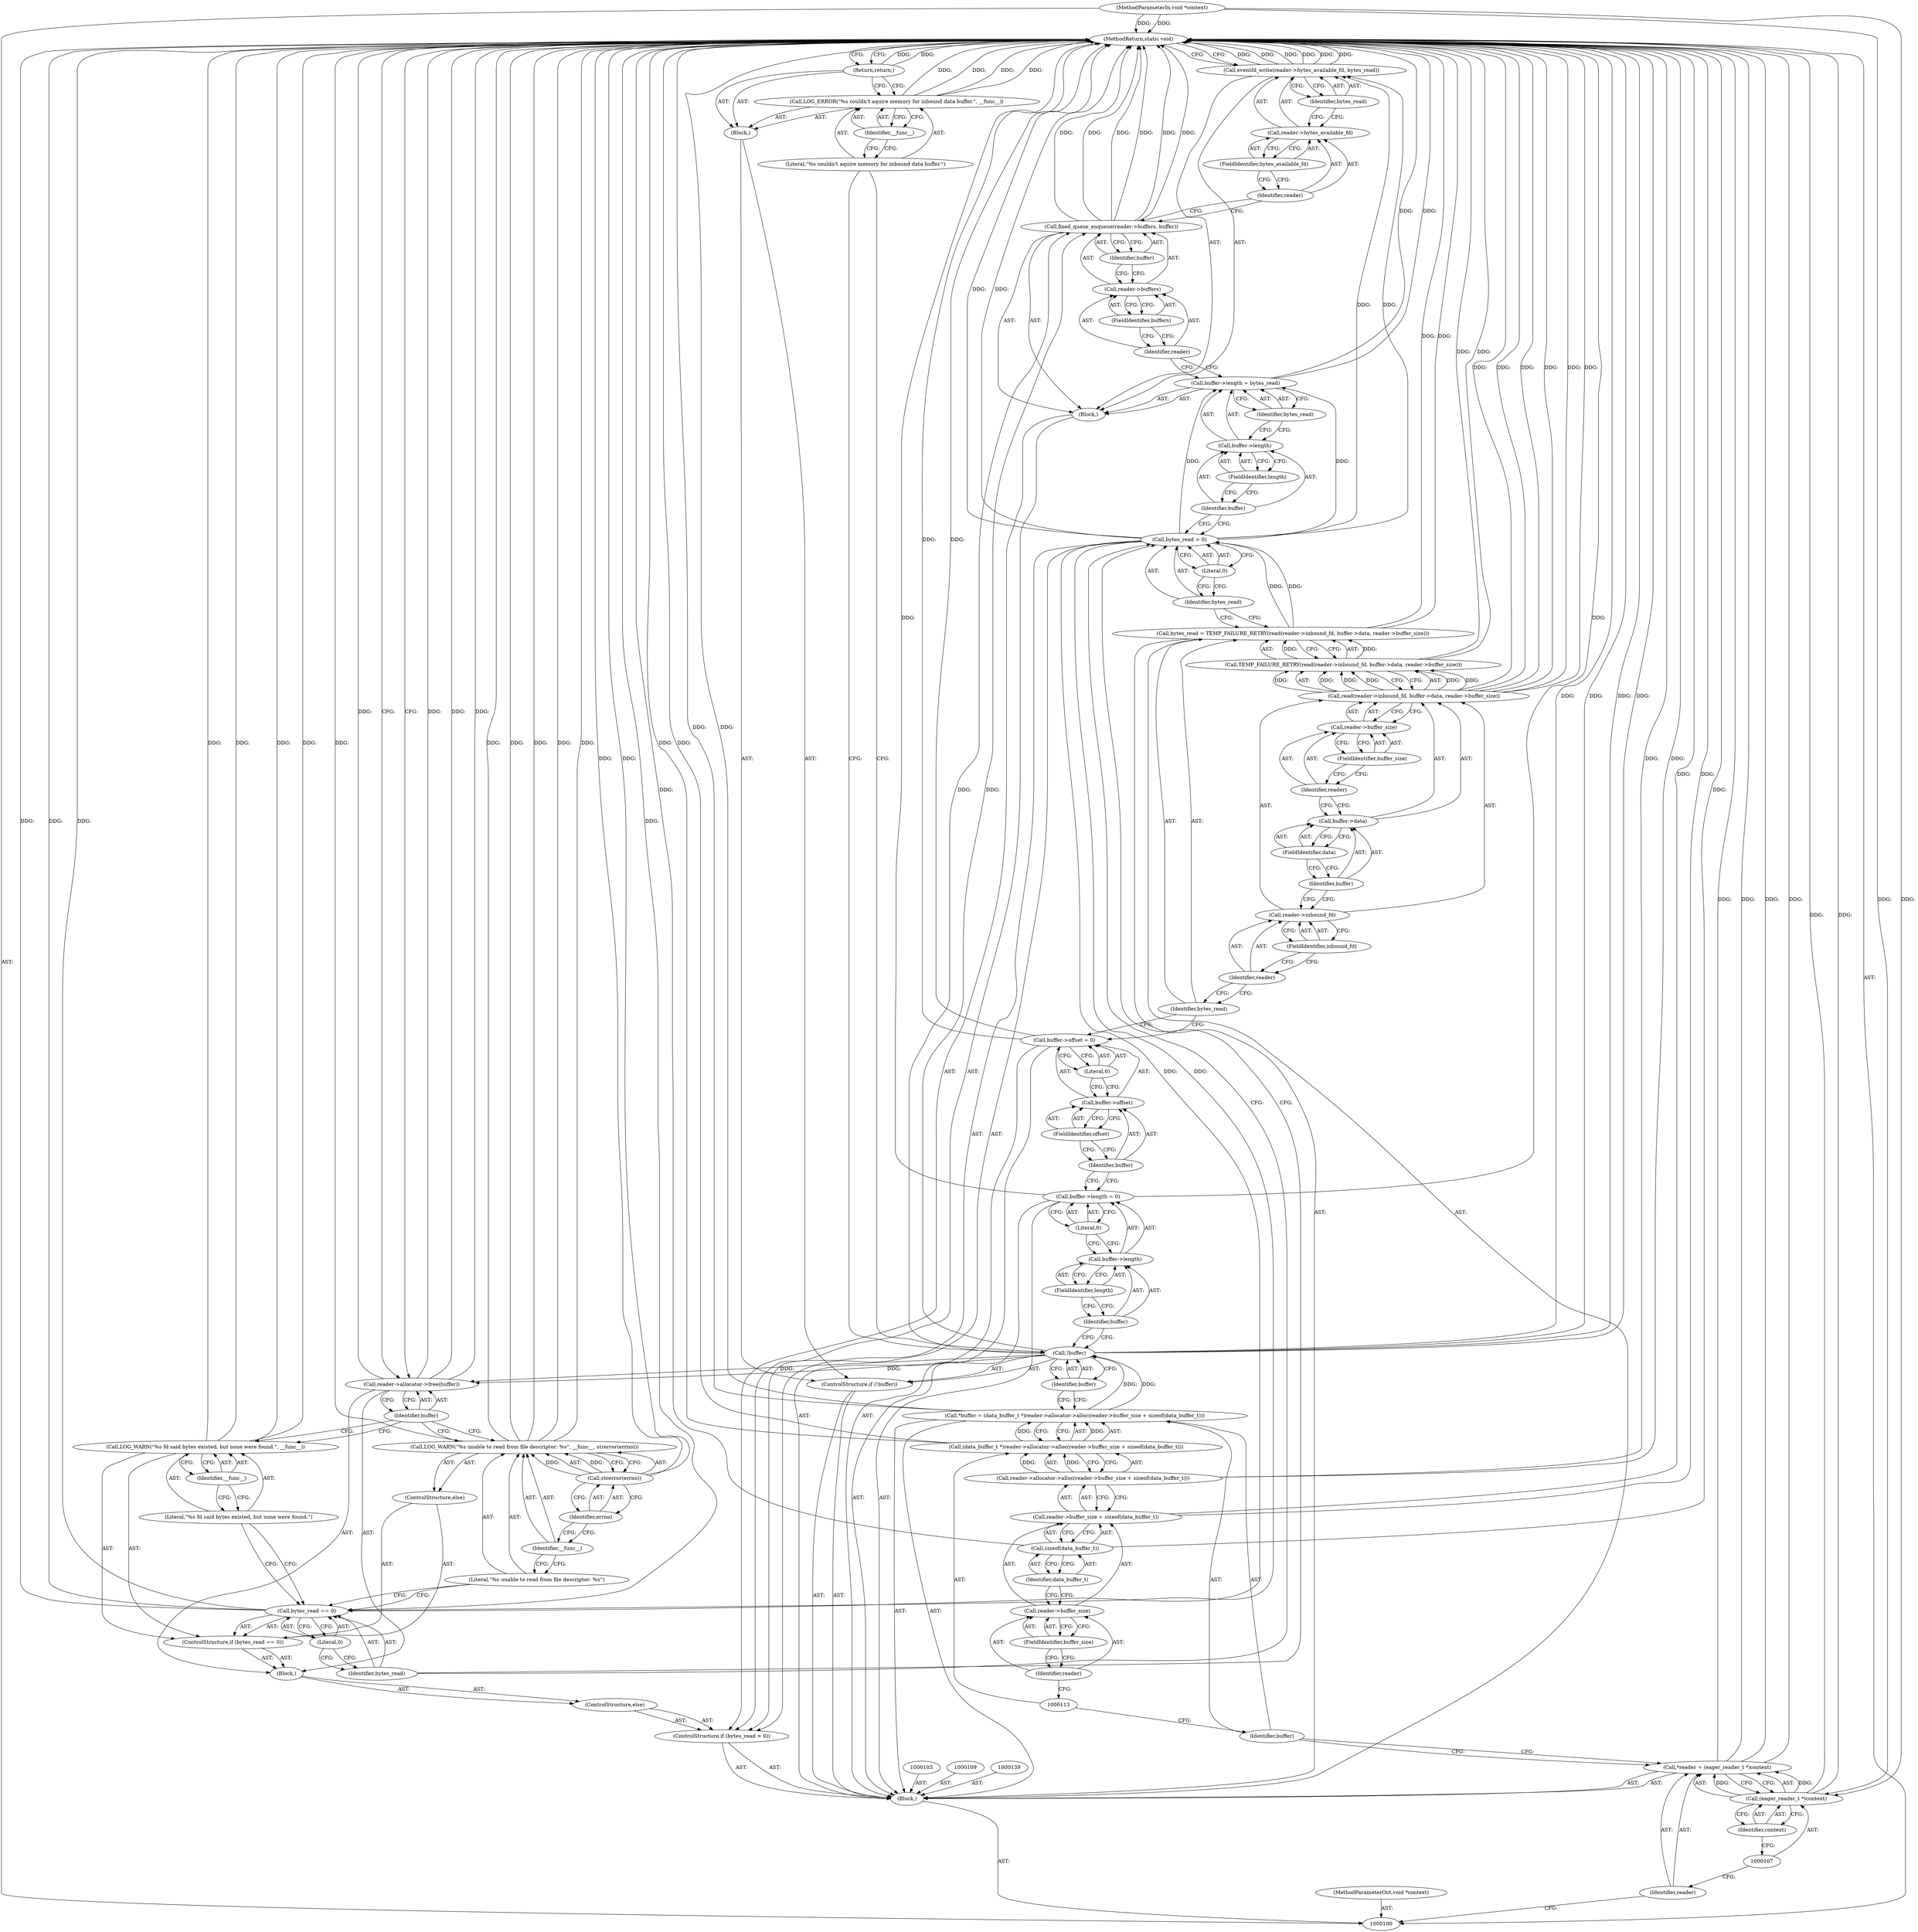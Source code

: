 digraph "0_Android_472271b153c5dc53c28beac55480a8d8434b2d5c_58" {
"1000190" [label="(MethodReturn,static void)"];
"1000101" [label="(MethodParameterIn,void *context)"];
"1000281" [label="(MethodParameterOut,void *context)"];
"1000102" [label="(Block,)"];
"1000132" [label="(FieldIdentifier,length)"];
"1000133" [label="(Literal,0)"];
"1000129" [label="(Call,buffer->length = 0)"];
"1000130" [label="(Call,buffer->length)"];
"1000131" [label="(Identifier,buffer)"];
"1000137" [label="(FieldIdentifier,offset)"];
"1000138" [label="(Literal,0)"];
"1000134" [label="(Call,buffer->offset = 0)"];
"1000135" [label="(Call,buffer->offset)"];
"1000136" [label="(Identifier,buffer)"];
"1000142" [label="(Call,TEMP_FAILURE_RETRY(read(reader->inbound_fd, buffer->data, reader->buffer_size)))"];
"1000143" [label="(Call,read(reader->inbound_fd, buffer->data, reader->buffer_size))"];
"1000144" [label="(Call,reader->inbound_fd)"];
"1000145" [label="(Identifier,reader)"];
"1000146" [label="(FieldIdentifier,inbound_fd)"];
"1000140" [label="(Call,bytes_read = TEMP_FAILURE_RETRY(read(reader->inbound_fd, buffer->data, reader->buffer_size)))"];
"1000141" [label="(Identifier,bytes_read)"];
"1000147" [label="(Call,buffer->data)"];
"1000148" [label="(Identifier,buffer)"];
"1000149" [label="(FieldIdentifier,data)"];
"1000150" [label="(Call,reader->buffer_size)"];
"1000151" [label="(Identifier,reader)"];
"1000152" [label="(FieldIdentifier,buffer_size)"];
"1000156" [label="(Literal,0)"];
"1000157" [label="(Block,)"];
"1000153" [label="(ControlStructure,if (bytes_read > 0))"];
"1000154" [label="(Call,bytes_read > 0)"];
"1000155" [label="(Identifier,bytes_read)"];
"1000161" [label="(FieldIdentifier,length)"];
"1000162" [label="(Identifier,bytes_read)"];
"1000158" [label="(Call,buffer->length = bytes_read)"];
"1000159" [label="(Call,buffer->length)"];
"1000160" [label="(Identifier,buffer)"];
"1000164" [label="(Call,reader->buffers)"];
"1000165" [label="(Identifier,reader)"];
"1000166" [label="(FieldIdentifier,buffers)"];
"1000163" [label="(Call,fixed_queue_enqueue(reader->buffers, buffer))"];
"1000167" [label="(Identifier,buffer)"];
"1000169" [label="(Call,reader->bytes_available_fd)"];
"1000170" [label="(Identifier,reader)"];
"1000171" [label="(FieldIdentifier,bytes_available_fd)"];
"1000168" [label="(Call,eventfd_write(reader->bytes_available_fd, bytes_read))"];
"1000172" [label="(Identifier,bytes_read)"];
"1000104" [label="(Call,*reader = (eager_reader_t *)context)"];
"1000105" [label="(Identifier,reader)"];
"1000106" [label="(Call,(eager_reader_t *)context)"];
"1000108" [label="(Identifier,context)"];
"1000173" [label="(ControlStructure,else)"];
"1000174" [label="(Block,)"];
"1000175" [label="(ControlStructure,if (bytes_read == 0))"];
"1000178" [label="(Literal,0)"];
"1000176" [label="(Call,bytes_read == 0)"];
"1000177" [label="(Identifier,bytes_read)"];
"1000180" [label="(Literal,\"%s fd said bytes existed, but none were found.\")"];
"1000179" [label="(Call,LOG_WARN(\"%s fd said bytes existed, but none were found.\", __func__))"];
"1000181" [label="(Identifier,__func__)"];
"1000182" [label="(ControlStructure,else)"];
"1000184" [label="(Literal,\"%s unable to read from file descriptor: %s\")"];
"1000183" [label="(Call,LOG_WARN(\"%s unable to read from file descriptor: %s\", __func__, strerror(errno)))"];
"1000185" [label="(Identifier,__func__)"];
"1000186" [label="(Call,strerror(errno))"];
"1000187" [label="(Identifier,errno)"];
"1000189" [label="(Identifier,buffer)"];
"1000188" [label="(Call,reader->allocator->free(buffer))"];
"1000110" [label="(Call,*buffer = (data_buffer_t *)reader->allocator->alloc(reader->buffer_size + sizeof(data_buffer_t)))"];
"1000111" [label="(Identifier,buffer)"];
"1000112" [label="(Call,(data_buffer_t *)reader->allocator->alloc(reader->buffer_size + sizeof(data_buffer_t)))"];
"1000114" [label="(Call,reader->allocator->alloc(reader->buffer_size + sizeof(data_buffer_t)))"];
"1000115" [label="(Call,reader->buffer_size + sizeof(data_buffer_t))"];
"1000116" [label="(Call,reader->buffer_size)"];
"1000117" [label="(Identifier,reader)"];
"1000118" [label="(FieldIdentifier,buffer_size)"];
"1000119" [label="(Call,sizeof(data_buffer_t))"];
"1000120" [label="(Identifier,data_buffer_t)"];
"1000121" [label="(ControlStructure,if (!buffer))"];
"1000124" [label="(Block,)"];
"1000122" [label="(Call,!buffer)"];
"1000123" [label="(Identifier,buffer)"];
"1000126" [label="(Literal,\"%s couldn't aquire memory for inbound data buffer.\")"];
"1000125" [label="(Call,LOG_ERROR(\"%s couldn't aquire memory for inbound data buffer.\", __func__))"];
"1000127" [label="(Identifier,__func__)"];
"1000128" [label="(Return,return;)"];
"1000190" -> "1000100"  [label="AST: "];
"1000190" -> "1000128"  [label="CFG: "];
"1000190" -> "1000168"  [label="CFG: "];
"1000190" -> "1000188"  [label="CFG: "];
"1000128" -> "1000190"  [label="DDG: "];
"1000125" -> "1000190"  [label="DDG: "];
"1000125" -> "1000190"  [label="DDG: "];
"1000106" -> "1000190"  [label="DDG: "];
"1000183" -> "1000190"  [label="DDG: "];
"1000183" -> "1000190"  [label="DDG: "];
"1000183" -> "1000190"  [label="DDG: "];
"1000168" -> "1000190"  [label="DDG: "];
"1000168" -> "1000190"  [label="DDG: "];
"1000168" -> "1000190"  [label="DDG: "];
"1000104" -> "1000190"  [label="DDG: "];
"1000104" -> "1000190"  [label="DDG: "];
"1000122" -> "1000190"  [label="DDG: "];
"1000122" -> "1000190"  [label="DDG: "];
"1000179" -> "1000190"  [label="DDG: "];
"1000179" -> "1000190"  [label="DDG: "];
"1000114" -> "1000190"  [label="DDG: "];
"1000176" -> "1000190"  [label="DDG: "];
"1000176" -> "1000190"  [label="DDG: "];
"1000110" -> "1000190"  [label="DDG: "];
"1000154" -> "1000190"  [label="DDG: "];
"1000163" -> "1000190"  [label="DDG: "];
"1000163" -> "1000190"  [label="DDG: "];
"1000163" -> "1000190"  [label="DDG: "];
"1000188" -> "1000190"  [label="DDG: "];
"1000188" -> "1000190"  [label="DDG: "];
"1000158" -> "1000190"  [label="DDG: "];
"1000129" -> "1000190"  [label="DDG: "];
"1000186" -> "1000190"  [label="DDG: "];
"1000140" -> "1000190"  [label="DDG: "];
"1000112" -> "1000190"  [label="DDG: "];
"1000143" -> "1000190"  [label="DDG: "];
"1000143" -> "1000190"  [label="DDG: "];
"1000143" -> "1000190"  [label="DDG: "];
"1000134" -> "1000190"  [label="DDG: "];
"1000101" -> "1000190"  [label="DDG: "];
"1000119" -> "1000190"  [label="DDG: "];
"1000142" -> "1000190"  [label="DDG: "];
"1000115" -> "1000190"  [label="DDG: "];
"1000101" -> "1000100"  [label="AST: "];
"1000101" -> "1000190"  [label="DDG: "];
"1000101" -> "1000106"  [label="DDG: "];
"1000281" -> "1000100"  [label="AST: "];
"1000102" -> "1000100"  [label="AST: "];
"1000103" -> "1000102"  [label="AST: "];
"1000104" -> "1000102"  [label="AST: "];
"1000109" -> "1000102"  [label="AST: "];
"1000110" -> "1000102"  [label="AST: "];
"1000121" -> "1000102"  [label="AST: "];
"1000129" -> "1000102"  [label="AST: "];
"1000134" -> "1000102"  [label="AST: "];
"1000139" -> "1000102"  [label="AST: "];
"1000140" -> "1000102"  [label="AST: "];
"1000153" -> "1000102"  [label="AST: "];
"1000132" -> "1000130"  [label="AST: "];
"1000132" -> "1000131"  [label="CFG: "];
"1000130" -> "1000132"  [label="CFG: "];
"1000133" -> "1000129"  [label="AST: "];
"1000133" -> "1000130"  [label="CFG: "];
"1000129" -> "1000133"  [label="CFG: "];
"1000129" -> "1000102"  [label="AST: "];
"1000129" -> "1000133"  [label="CFG: "];
"1000130" -> "1000129"  [label="AST: "];
"1000133" -> "1000129"  [label="AST: "];
"1000136" -> "1000129"  [label="CFG: "];
"1000129" -> "1000190"  [label="DDG: "];
"1000130" -> "1000129"  [label="AST: "];
"1000130" -> "1000132"  [label="CFG: "];
"1000131" -> "1000130"  [label="AST: "];
"1000132" -> "1000130"  [label="AST: "];
"1000133" -> "1000130"  [label="CFG: "];
"1000131" -> "1000130"  [label="AST: "];
"1000131" -> "1000122"  [label="CFG: "];
"1000132" -> "1000131"  [label="CFG: "];
"1000137" -> "1000135"  [label="AST: "];
"1000137" -> "1000136"  [label="CFG: "];
"1000135" -> "1000137"  [label="CFG: "];
"1000138" -> "1000134"  [label="AST: "];
"1000138" -> "1000135"  [label="CFG: "];
"1000134" -> "1000138"  [label="CFG: "];
"1000134" -> "1000102"  [label="AST: "];
"1000134" -> "1000138"  [label="CFG: "];
"1000135" -> "1000134"  [label="AST: "];
"1000138" -> "1000134"  [label="AST: "];
"1000141" -> "1000134"  [label="CFG: "];
"1000134" -> "1000190"  [label="DDG: "];
"1000135" -> "1000134"  [label="AST: "];
"1000135" -> "1000137"  [label="CFG: "];
"1000136" -> "1000135"  [label="AST: "];
"1000137" -> "1000135"  [label="AST: "];
"1000138" -> "1000135"  [label="CFG: "];
"1000136" -> "1000135"  [label="AST: "];
"1000136" -> "1000129"  [label="CFG: "];
"1000137" -> "1000136"  [label="CFG: "];
"1000142" -> "1000140"  [label="AST: "];
"1000142" -> "1000143"  [label="CFG: "];
"1000143" -> "1000142"  [label="AST: "];
"1000140" -> "1000142"  [label="CFG: "];
"1000142" -> "1000190"  [label="DDG: "];
"1000142" -> "1000140"  [label="DDG: "];
"1000143" -> "1000142"  [label="DDG: "];
"1000143" -> "1000142"  [label="DDG: "];
"1000143" -> "1000142"  [label="DDG: "];
"1000143" -> "1000142"  [label="AST: "];
"1000143" -> "1000150"  [label="CFG: "];
"1000144" -> "1000143"  [label="AST: "];
"1000147" -> "1000143"  [label="AST: "];
"1000150" -> "1000143"  [label="AST: "];
"1000142" -> "1000143"  [label="CFG: "];
"1000143" -> "1000190"  [label="DDG: "];
"1000143" -> "1000190"  [label="DDG: "];
"1000143" -> "1000190"  [label="DDG: "];
"1000143" -> "1000142"  [label="DDG: "];
"1000143" -> "1000142"  [label="DDG: "];
"1000143" -> "1000142"  [label="DDG: "];
"1000144" -> "1000143"  [label="AST: "];
"1000144" -> "1000146"  [label="CFG: "];
"1000145" -> "1000144"  [label="AST: "];
"1000146" -> "1000144"  [label="AST: "];
"1000148" -> "1000144"  [label="CFG: "];
"1000145" -> "1000144"  [label="AST: "];
"1000145" -> "1000141"  [label="CFG: "];
"1000146" -> "1000145"  [label="CFG: "];
"1000146" -> "1000144"  [label="AST: "];
"1000146" -> "1000145"  [label="CFG: "];
"1000144" -> "1000146"  [label="CFG: "];
"1000140" -> "1000102"  [label="AST: "];
"1000140" -> "1000142"  [label="CFG: "];
"1000141" -> "1000140"  [label="AST: "];
"1000142" -> "1000140"  [label="AST: "];
"1000155" -> "1000140"  [label="CFG: "];
"1000140" -> "1000190"  [label="DDG: "];
"1000142" -> "1000140"  [label="DDG: "];
"1000140" -> "1000154"  [label="DDG: "];
"1000141" -> "1000140"  [label="AST: "];
"1000141" -> "1000134"  [label="CFG: "];
"1000145" -> "1000141"  [label="CFG: "];
"1000147" -> "1000143"  [label="AST: "];
"1000147" -> "1000149"  [label="CFG: "];
"1000148" -> "1000147"  [label="AST: "];
"1000149" -> "1000147"  [label="AST: "];
"1000151" -> "1000147"  [label="CFG: "];
"1000148" -> "1000147"  [label="AST: "];
"1000148" -> "1000144"  [label="CFG: "];
"1000149" -> "1000148"  [label="CFG: "];
"1000149" -> "1000147"  [label="AST: "];
"1000149" -> "1000148"  [label="CFG: "];
"1000147" -> "1000149"  [label="CFG: "];
"1000150" -> "1000143"  [label="AST: "];
"1000150" -> "1000152"  [label="CFG: "];
"1000151" -> "1000150"  [label="AST: "];
"1000152" -> "1000150"  [label="AST: "];
"1000143" -> "1000150"  [label="CFG: "];
"1000151" -> "1000150"  [label="AST: "];
"1000151" -> "1000147"  [label="CFG: "];
"1000152" -> "1000151"  [label="CFG: "];
"1000152" -> "1000150"  [label="AST: "];
"1000152" -> "1000151"  [label="CFG: "];
"1000150" -> "1000152"  [label="CFG: "];
"1000156" -> "1000154"  [label="AST: "];
"1000156" -> "1000155"  [label="CFG: "];
"1000154" -> "1000156"  [label="CFG: "];
"1000157" -> "1000153"  [label="AST: "];
"1000158" -> "1000157"  [label="AST: "];
"1000163" -> "1000157"  [label="AST: "];
"1000168" -> "1000157"  [label="AST: "];
"1000153" -> "1000102"  [label="AST: "];
"1000154" -> "1000153"  [label="AST: "];
"1000157" -> "1000153"  [label="AST: "];
"1000173" -> "1000153"  [label="AST: "];
"1000154" -> "1000153"  [label="AST: "];
"1000154" -> "1000156"  [label="CFG: "];
"1000155" -> "1000154"  [label="AST: "];
"1000156" -> "1000154"  [label="AST: "];
"1000160" -> "1000154"  [label="CFG: "];
"1000177" -> "1000154"  [label="CFG: "];
"1000154" -> "1000190"  [label="DDG: "];
"1000140" -> "1000154"  [label="DDG: "];
"1000154" -> "1000158"  [label="DDG: "];
"1000154" -> "1000168"  [label="DDG: "];
"1000154" -> "1000176"  [label="DDG: "];
"1000155" -> "1000154"  [label="AST: "];
"1000155" -> "1000140"  [label="CFG: "];
"1000156" -> "1000155"  [label="CFG: "];
"1000161" -> "1000159"  [label="AST: "];
"1000161" -> "1000160"  [label="CFG: "];
"1000159" -> "1000161"  [label="CFG: "];
"1000162" -> "1000158"  [label="AST: "];
"1000162" -> "1000159"  [label="CFG: "];
"1000158" -> "1000162"  [label="CFG: "];
"1000158" -> "1000157"  [label="AST: "];
"1000158" -> "1000162"  [label="CFG: "];
"1000159" -> "1000158"  [label="AST: "];
"1000162" -> "1000158"  [label="AST: "];
"1000165" -> "1000158"  [label="CFG: "];
"1000158" -> "1000190"  [label="DDG: "];
"1000154" -> "1000158"  [label="DDG: "];
"1000159" -> "1000158"  [label="AST: "];
"1000159" -> "1000161"  [label="CFG: "];
"1000160" -> "1000159"  [label="AST: "];
"1000161" -> "1000159"  [label="AST: "];
"1000162" -> "1000159"  [label="CFG: "];
"1000160" -> "1000159"  [label="AST: "];
"1000160" -> "1000154"  [label="CFG: "];
"1000161" -> "1000160"  [label="CFG: "];
"1000164" -> "1000163"  [label="AST: "];
"1000164" -> "1000166"  [label="CFG: "];
"1000165" -> "1000164"  [label="AST: "];
"1000166" -> "1000164"  [label="AST: "];
"1000167" -> "1000164"  [label="CFG: "];
"1000165" -> "1000164"  [label="AST: "];
"1000165" -> "1000158"  [label="CFG: "];
"1000166" -> "1000165"  [label="CFG: "];
"1000166" -> "1000164"  [label="AST: "];
"1000166" -> "1000165"  [label="CFG: "];
"1000164" -> "1000166"  [label="CFG: "];
"1000163" -> "1000157"  [label="AST: "];
"1000163" -> "1000167"  [label="CFG: "];
"1000164" -> "1000163"  [label="AST: "];
"1000167" -> "1000163"  [label="AST: "];
"1000170" -> "1000163"  [label="CFG: "];
"1000163" -> "1000190"  [label="DDG: "];
"1000163" -> "1000190"  [label="DDG: "];
"1000163" -> "1000190"  [label="DDG: "];
"1000122" -> "1000163"  [label="DDG: "];
"1000167" -> "1000163"  [label="AST: "];
"1000167" -> "1000164"  [label="CFG: "];
"1000163" -> "1000167"  [label="CFG: "];
"1000169" -> "1000168"  [label="AST: "];
"1000169" -> "1000171"  [label="CFG: "];
"1000170" -> "1000169"  [label="AST: "];
"1000171" -> "1000169"  [label="AST: "];
"1000172" -> "1000169"  [label="CFG: "];
"1000170" -> "1000169"  [label="AST: "];
"1000170" -> "1000163"  [label="CFG: "];
"1000171" -> "1000170"  [label="CFG: "];
"1000171" -> "1000169"  [label="AST: "];
"1000171" -> "1000170"  [label="CFG: "];
"1000169" -> "1000171"  [label="CFG: "];
"1000168" -> "1000157"  [label="AST: "];
"1000168" -> "1000172"  [label="CFG: "];
"1000169" -> "1000168"  [label="AST: "];
"1000172" -> "1000168"  [label="AST: "];
"1000190" -> "1000168"  [label="CFG: "];
"1000168" -> "1000190"  [label="DDG: "];
"1000168" -> "1000190"  [label="DDG: "];
"1000168" -> "1000190"  [label="DDG: "];
"1000154" -> "1000168"  [label="DDG: "];
"1000172" -> "1000168"  [label="AST: "];
"1000172" -> "1000169"  [label="CFG: "];
"1000168" -> "1000172"  [label="CFG: "];
"1000104" -> "1000102"  [label="AST: "];
"1000104" -> "1000106"  [label="CFG: "];
"1000105" -> "1000104"  [label="AST: "];
"1000106" -> "1000104"  [label="AST: "];
"1000111" -> "1000104"  [label="CFG: "];
"1000104" -> "1000190"  [label="DDG: "];
"1000104" -> "1000190"  [label="DDG: "];
"1000106" -> "1000104"  [label="DDG: "];
"1000105" -> "1000104"  [label="AST: "];
"1000105" -> "1000100"  [label="CFG: "];
"1000107" -> "1000105"  [label="CFG: "];
"1000106" -> "1000104"  [label="AST: "];
"1000106" -> "1000108"  [label="CFG: "];
"1000107" -> "1000106"  [label="AST: "];
"1000108" -> "1000106"  [label="AST: "];
"1000104" -> "1000106"  [label="CFG: "];
"1000106" -> "1000190"  [label="DDG: "];
"1000106" -> "1000104"  [label="DDG: "];
"1000101" -> "1000106"  [label="DDG: "];
"1000108" -> "1000106"  [label="AST: "];
"1000108" -> "1000107"  [label="CFG: "];
"1000106" -> "1000108"  [label="CFG: "];
"1000173" -> "1000153"  [label="AST: "];
"1000174" -> "1000173"  [label="AST: "];
"1000174" -> "1000173"  [label="AST: "];
"1000175" -> "1000174"  [label="AST: "];
"1000188" -> "1000174"  [label="AST: "];
"1000175" -> "1000174"  [label="AST: "];
"1000176" -> "1000175"  [label="AST: "];
"1000179" -> "1000175"  [label="AST: "];
"1000182" -> "1000175"  [label="AST: "];
"1000178" -> "1000176"  [label="AST: "];
"1000178" -> "1000177"  [label="CFG: "];
"1000176" -> "1000178"  [label="CFG: "];
"1000176" -> "1000175"  [label="AST: "];
"1000176" -> "1000178"  [label="CFG: "];
"1000177" -> "1000176"  [label="AST: "];
"1000178" -> "1000176"  [label="AST: "];
"1000180" -> "1000176"  [label="CFG: "];
"1000184" -> "1000176"  [label="CFG: "];
"1000176" -> "1000190"  [label="DDG: "];
"1000176" -> "1000190"  [label="DDG: "];
"1000154" -> "1000176"  [label="DDG: "];
"1000177" -> "1000176"  [label="AST: "];
"1000177" -> "1000154"  [label="CFG: "];
"1000178" -> "1000177"  [label="CFG: "];
"1000180" -> "1000179"  [label="AST: "];
"1000180" -> "1000176"  [label="CFG: "];
"1000181" -> "1000180"  [label="CFG: "];
"1000179" -> "1000175"  [label="AST: "];
"1000179" -> "1000181"  [label="CFG: "];
"1000180" -> "1000179"  [label="AST: "];
"1000181" -> "1000179"  [label="AST: "];
"1000189" -> "1000179"  [label="CFG: "];
"1000179" -> "1000190"  [label="DDG: "];
"1000179" -> "1000190"  [label="DDG: "];
"1000181" -> "1000179"  [label="AST: "];
"1000181" -> "1000180"  [label="CFG: "];
"1000179" -> "1000181"  [label="CFG: "];
"1000182" -> "1000175"  [label="AST: "];
"1000183" -> "1000182"  [label="AST: "];
"1000184" -> "1000183"  [label="AST: "];
"1000184" -> "1000176"  [label="CFG: "];
"1000185" -> "1000184"  [label="CFG: "];
"1000183" -> "1000182"  [label="AST: "];
"1000183" -> "1000186"  [label="CFG: "];
"1000184" -> "1000183"  [label="AST: "];
"1000185" -> "1000183"  [label="AST: "];
"1000186" -> "1000183"  [label="AST: "];
"1000189" -> "1000183"  [label="CFG: "];
"1000183" -> "1000190"  [label="DDG: "];
"1000183" -> "1000190"  [label="DDG: "];
"1000183" -> "1000190"  [label="DDG: "];
"1000186" -> "1000183"  [label="DDG: "];
"1000185" -> "1000183"  [label="AST: "];
"1000185" -> "1000184"  [label="CFG: "];
"1000187" -> "1000185"  [label="CFG: "];
"1000186" -> "1000183"  [label="AST: "];
"1000186" -> "1000187"  [label="CFG: "];
"1000187" -> "1000186"  [label="AST: "];
"1000183" -> "1000186"  [label="CFG: "];
"1000186" -> "1000190"  [label="DDG: "];
"1000186" -> "1000183"  [label="DDG: "];
"1000187" -> "1000186"  [label="AST: "];
"1000187" -> "1000185"  [label="CFG: "];
"1000186" -> "1000187"  [label="CFG: "];
"1000189" -> "1000188"  [label="AST: "];
"1000189" -> "1000179"  [label="CFG: "];
"1000189" -> "1000183"  [label="CFG: "];
"1000188" -> "1000189"  [label="CFG: "];
"1000188" -> "1000174"  [label="AST: "];
"1000188" -> "1000189"  [label="CFG: "];
"1000189" -> "1000188"  [label="AST: "];
"1000190" -> "1000188"  [label="CFG: "];
"1000188" -> "1000190"  [label="DDG: "];
"1000188" -> "1000190"  [label="DDG: "];
"1000122" -> "1000188"  [label="DDG: "];
"1000110" -> "1000102"  [label="AST: "];
"1000110" -> "1000112"  [label="CFG: "];
"1000111" -> "1000110"  [label="AST: "];
"1000112" -> "1000110"  [label="AST: "];
"1000123" -> "1000110"  [label="CFG: "];
"1000110" -> "1000190"  [label="DDG: "];
"1000112" -> "1000110"  [label="DDG: "];
"1000110" -> "1000122"  [label="DDG: "];
"1000111" -> "1000110"  [label="AST: "];
"1000111" -> "1000104"  [label="CFG: "];
"1000113" -> "1000111"  [label="CFG: "];
"1000112" -> "1000110"  [label="AST: "];
"1000112" -> "1000114"  [label="CFG: "];
"1000113" -> "1000112"  [label="AST: "];
"1000114" -> "1000112"  [label="AST: "];
"1000110" -> "1000112"  [label="CFG: "];
"1000112" -> "1000190"  [label="DDG: "];
"1000112" -> "1000110"  [label="DDG: "];
"1000114" -> "1000112"  [label="DDG: "];
"1000114" -> "1000112"  [label="AST: "];
"1000114" -> "1000115"  [label="CFG: "];
"1000115" -> "1000114"  [label="AST: "];
"1000112" -> "1000114"  [label="CFG: "];
"1000114" -> "1000190"  [label="DDG: "];
"1000114" -> "1000112"  [label="DDG: "];
"1000115" -> "1000114"  [label="AST: "];
"1000115" -> "1000119"  [label="CFG: "];
"1000116" -> "1000115"  [label="AST: "];
"1000119" -> "1000115"  [label="AST: "];
"1000114" -> "1000115"  [label="CFG: "];
"1000115" -> "1000190"  [label="DDG: "];
"1000116" -> "1000115"  [label="AST: "];
"1000116" -> "1000118"  [label="CFG: "];
"1000117" -> "1000116"  [label="AST: "];
"1000118" -> "1000116"  [label="AST: "];
"1000120" -> "1000116"  [label="CFG: "];
"1000117" -> "1000116"  [label="AST: "];
"1000117" -> "1000113"  [label="CFG: "];
"1000118" -> "1000117"  [label="CFG: "];
"1000118" -> "1000116"  [label="AST: "];
"1000118" -> "1000117"  [label="CFG: "];
"1000116" -> "1000118"  [label="CFG: "];
"1000119" -> "1000115"  [label="AST: "];
"1000119" -> "1000120"  [label="CFG: "];
"1000120" -> "1000119"  [label="AST: "];
"1000115" -> "1000119"  [label="CFG: "];
"1000119" -> "1000190"  [label="DDG: "];
"1000120" -> "1000119"  [label="AST: "];
"1000120" -> "1000116"  [label="CFG: "];
"1000119" -> "1000120"  [label="CFG: "];
"1000121" -> "1000102"  [label="AST: "];
"1000122" -> "1000121"  [label="AST: "];
"1000124" -> "1000121"  [label="AST: "];
"1000124" -> "1000121"  [label="AST: "];
"1000125" -> "1000124"  [label="AST: "];
"1000128" -> "1000124"  [label="AST: "];
"1000122" -> "1000121"  [label="AST: "];
"1000122" -> "1000123"  [label="CFG: "];
"1000123" -> "1000122"  [label="AST: "];
"1000126" -> "1000122"  [label="CFG: "];
"1000131" -> "1000122"  [label="CFG: "];
"1000122" -> "1000190"  [label="DDG: "];
"1000122" -> "1000190"  [label="DDG: "];
"1000110" -> "1000122"  [label="DDG: "];
"1000122" -> "1000163"  [label="DDG: "];
"1000122" -> "1000188"  [label="DDG: "];
"1000123" -> "1000122"  [label="AST: "];
"1000123" -> "1000110"  [label="CFG: "];
"1000122" -> "1000123"  [label="CFG: "];
"1000126" -> "1000125"  [label="AST: "];
"1000126" -> "1000122"  [label="CFG: "];
"1000127" -> "1000126"  [label="CFG: "];
"1000125" -> "1000124"  [label="AST: "];
"1000125" -> "1000127"  [label="CFG: "];
"1000126" -> "1000125"  [label="AST: "];
"1000127" -> "1000125"  [label="AST: "];
"1000128" -> "1000125"  [label="CFG: "];
"1000125" -> "1000190"  [label="DDG: "];
"1000125" -> "1000190"  [label="DDG: "];
"1000127" -> "1000125"  [label="AST: "];
"1000127" -> "1000126"  [label="CFG: "];
"1000125" -> "1000127"  [label="CFG: "];
"1000128" -> "1000124"  [label="AST: "];
"1000128" -> "1000125"  [label="CFG: "];
"1000190" -> "1000128"  [label="CFG: "];
"1000128" -> "1000190"  [label="DDG: "];
}
